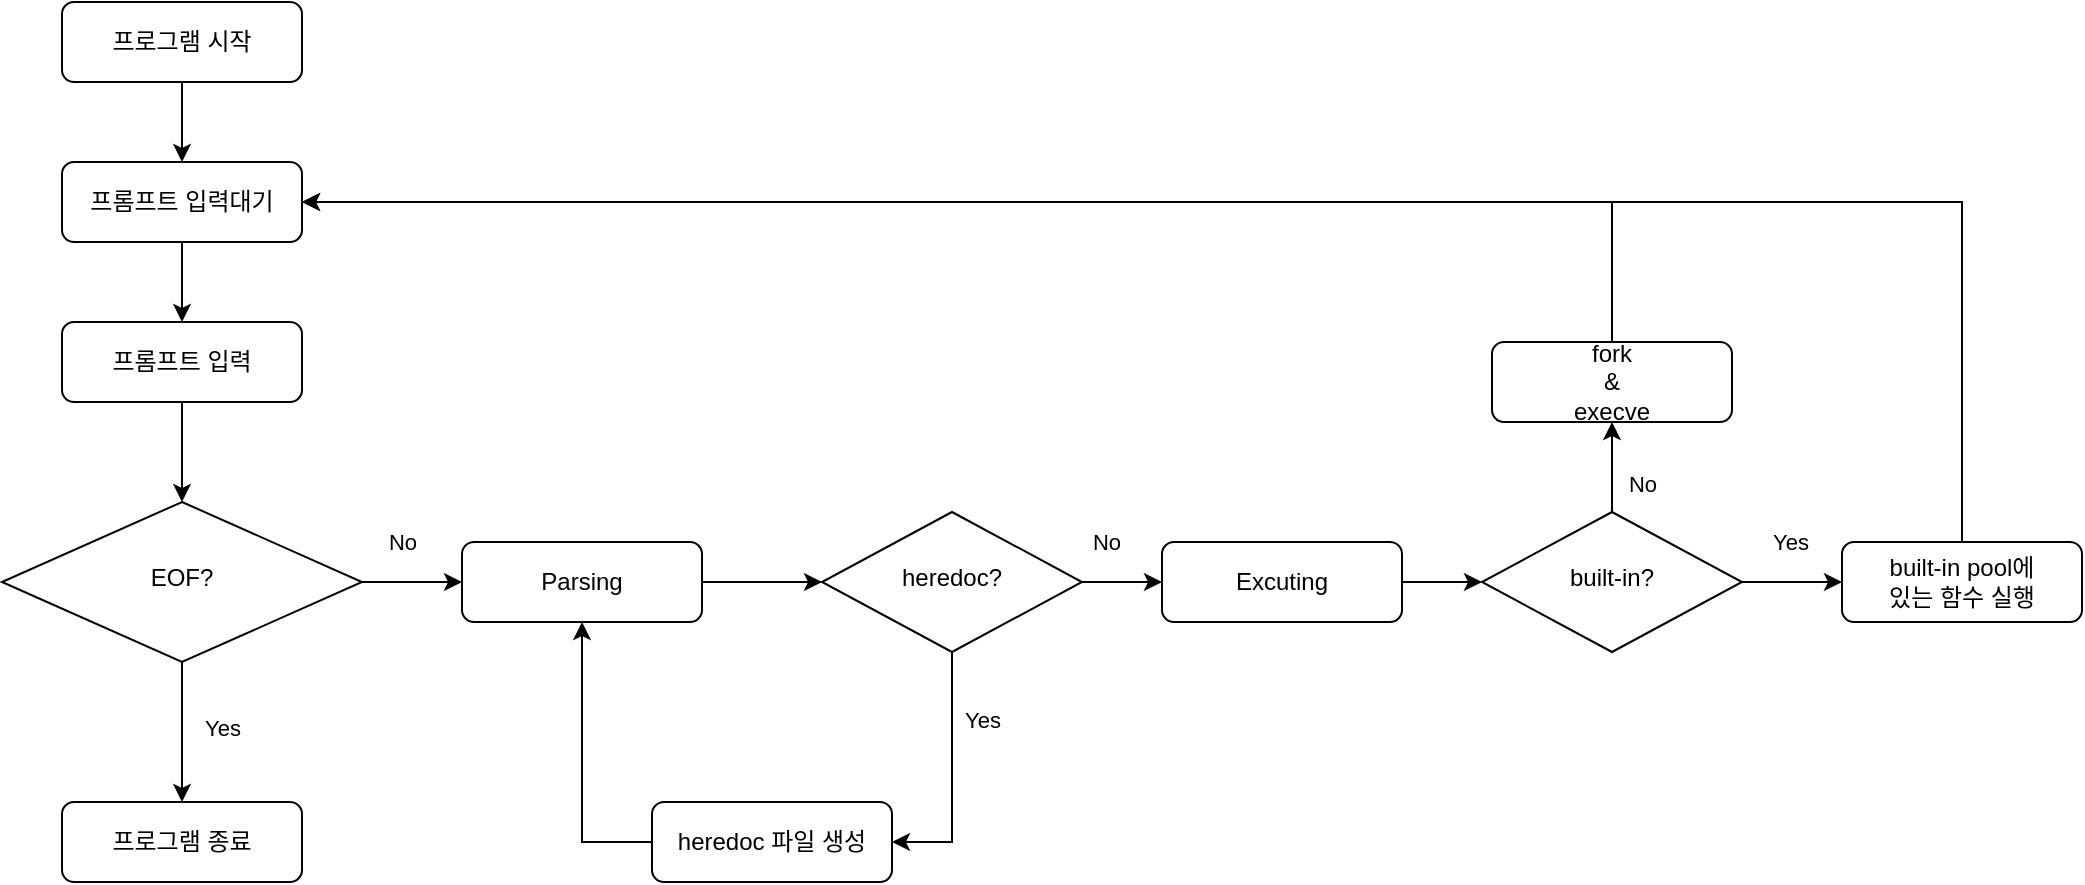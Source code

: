 <mxfile version="21.5.2" type="github">
  <diagram name="Page-1" id="wFu2enpn_MLQuZ8vrpeb">
    <mxGraphModel dx="1235" dy="679" grid="1" gridSize="10" guides="1" tooltips="1" connect="1" arrows="1" fold="1" page="1" pageScale="1" pageWidth="850" pageHeight="1100" math="0" shadow="0">
      <root>
        <mxCell id="0" />
        <mxCell id="1" parent="0" />
        <mxCell id="R5SJ9cOSsibG-rRntTWK-1" style="edgeStyle=orthogonalEdgeStyle;rounded=0;orthogonalLoop=1;jettySize=auto;html=1;exitX=0.5;exitY=1;exitDx=0;exitDy=0;entryX=0.5;entryY=0;entryDx=0;entryDy=0;" parent="1" source="R5SJ9cOSsibG-rRntTWK-2" target="R5SJ9cOSsibG-rRntTWK-4" edge="1">
          <mxGeometry relative="1" as="geometry" />
        </mxCell>
        <mxCell id="R5SJ9cOSsibG-rRntTWK-2" value="프로그램 시작" style="rounded=1;whiteSpace=wrap;html=1;fontSize=12;glass=0;strokeWidth=1;shadow=0;" parent="1" vertex="1">
          <mxGeometry x="130" y="100" width="120" height="40" as="geometry" />
        </mxCell>
        <mxCell id="R5SJ9cOSsibG-rRntTWK-3" style="edgeStyle=orthogonalEdgeStyle;rounded=0;orthogonalLoop=1;jettySize=auto;html=1;entryX=0.5;entryY=0;entryDx=0;entryDy=0;" parent="1" source="R5SJ9cOSsibG-rRntTWK-4" target="R5SJ9cOSsibG-rRntTWK-13" edge="1">
          <mxGeometry relative="1" as="geometry" />
        </mxCell>
        <mxCell id="R5SJ9cOSsibG-rRntTWK-4" value="프롬프트 입력대기" style="rounded=1;whiteSpace=wrap;html=1;fontSize=12;glass=0;strokeWidth=1;shadow=0;" parent="1" vertex="1">
          <mxGeometry x="130" y="180" width="120" height="40" as="geometry" />
        </mxCell>
        <mxCell id="R5SJ9cOSsibG-rRntTWK-5" style="edgeStyle=orthogonalEdgeStyle;rounded=0;orthogonalLoop=1;jettySize=auto;html=1;exitX=0.5;exitY=1;exitDx=0;exitDy=0;" parent="1" source="R5SJ9cOSsibG-rRntTWK-9" target="R5SJ9cOSsibG-rRntTWK-10" edge="1">
          <mxGeometry relative="1" as="geometry" />
        </mxCell>
        <mxCell id="R5SJ9cOSsibG-rRntTWK-6" value="Yes" style="edgeLabel;html=1;align=center;verticalAlign=middle;resizable=0;points=[];" parent="R5SJ9cOSsibG-rRntTWK-5" vertex="1" connectable="0">
          <mxGeometry x="-0.28" y="1" relative="1" as="geometry">
            <mxPoint x="19" y="8" as="offset" />
          </mxGeometry>
        </mxCell>
        <mxCell id="R5SJ9cOSsibG-rRntTWK-7" style="edgeStyle=orthogonalEdgeStyle;rounded=0;orthogonalLoop=1;jettySize=auto;html=1;entryX=0;entryY=0.5;entryDx=0;entryDy=0;" parent="1" source="R5SJ9cOSsibG-rRntTWK-9" target="R5SJ9cOSsibG-rRntTWK-11" edge="1">
          <mxGeometry relative="1" as="geometry" />
        </mxCell>
        <mxCell id="R5SJ9cOSsibG-rRntTWK-8" value="No" style="edgeLabel;html=1;align=center;verticalAlign=middle;resizable=0;points=[];" parent="R5SJ9cOSsibG-rRntTWK-7" vertex="1" connectable="0">
          <mxGeometry x="-0.21" y="-4" relative="1" as="geometry">
            <mxPoint y="-24" as="offset" />
          </mxGeometry>
        </mxCell>
        <mxCell id="R5SJ9cOSsibG-rRntTWK-9" value="EOF?" style="rhombus;whiteSpace=wrap;html=1;shadow=0;fontFamily=Helvetica;fontSize=12;align=center;strokeWidth=1;spacing=6;spacingTop=-4;" parent="1" vertex="1">
          <mxGeometry x="100" y="350" width="180" height="80" as="geometry" />
        </mxCell>
        <mxCell id="R5SJ9cOSsibG-rRntTWK-10" value="프로그램 종료" style="rounded=1;whiteSpace=wrap;html=1;fontSize=12;glass=0;strokeWidth=1;shadow=0;" parent="1" vertex="1">
          <mxGeometry x="130" y="500" width="120" height="40" as="geometry" />
        </mxCell>
        <mxCell id="OQM9jLcX4HTg5TTtoATR-2" style="edgeStyle=orthogonalEdgeStyle;rounded=0;orthogonalLoop=1;jettySize=auto;html=1;entryX=0;entryY=0.5;entryDx=0;entryDy=0;" edge="1" parent="1" source="R5SJ9cOSsibG-rRntTWK-11" target="OQM9jLcX4HTg5TTtoATR-1">
          <mxGeometry relative="1" as="geometry" />
        </mxCell>
        <mxCell id="R5SJ9cOSsibG-rRntTWK-11" value="Parsing" style="rounded=1;whiteSpace=wrap;html=1;fontSize=12;glass=0;strokeWidth=1;shadow=0;" parent="1" vertex="1">
          <mxGeometry x="330" y="370" width="120" height="40" as="geometry" />
        </mxCell>
        <mxCell id="R5SJ9cOSsibG-rRntTWK-12" style="edgeStyle=orthogonalEdgeStyle;rounded=0;orthogonalLoop=1;jettySize=auto;html=1;exitX=0.5;exitY=1;exitDx=0;exitDy=0;entryX=0.5;entryY=0;entryDx=0;entryDy=0;" parent="1" source="R5SJ9cOSsibG-rRntTWK-13" target="R5SJ9cOSsibG-rRntTWK-9" edge="1">
          <mxGeometry relative="1" as="geometry" />
        </mxCell>
        <mxCell id="R5SJ9cOSsibG-rRntTWK-13" value="프롬프트 입력" style="rounded=1;whiteSpace=wrap;html=1;fontSize=12;glass=0;strokeWidth=1;shadow=0;" parent="1" vertex="1">
          <mxGeometry x="130" y="260" width="120" height="40" as="geometry" />
        </mxCell>
        <mxCell id="OQM9jLcX4HTg5TTtoATR-4" style="edgeStyle=orthogonalEdgeStyle;rounded=0;orthogonalLoop=1;jettySize=auto;html=1;entryX=1;entryY=0.5;entryDx=0;entryDy=0;" edge="1" parent="1" source="OQM9jLcX4HTg5TTtoATR-1" target="OQM9jLcX4HTg5TTtoATR-3">
          <mxGeometry relative="1" as="geometry" />
        </mxCell>
        <mxCell id="OQM9jLcX4HTg5TTtoATR-23" value="Yes" style="edgeLabel;html=1;align=center;verticalAlign=middle;resizable=0;points=[];" vertex="1" connectable="0" parent="OQM9jLcX4HTg5TTtoATR-4">
          <mxGeometry x="-0.465" y="-2" relative="1" as="geometry">
            <mxPoint x="17" as="offset" />
          </mxGeometry>
        </mxCell>
        <mxCell id="OQM9jLcX4HTg5TTtoATR-7" style="edgeStyle=orthogonalEdgeStyle;rounded=0;orthogonalLoop=1;jettySize=auto;html=1;entryX=0;entryY=0.5;entryDx=0;entryDy=0;" edge="1" parent="1" source="OQM9jLcX4HTg5TTtoATR-1" target="OQM9jLcX4HTg5TTtoATR-6">
          <mxGeometry relative="1" as="geometry" />
        </mxCell>
        <mxCell id="OQM9jLcX4HTg5TTtoATR-22" value="No" style="edgeLabel;html=1;align=center;verticalAlign=middle;resizable=0;points=[];" vertex="1" connectable="0" parent="OQM9jLcX4HTg5TTtoATR-7">
          <mxGeometry x="-0.428" y="3" relative="1" as="geometry">
            <mxPoint y="-17" as="offset" />
          </mxGeometry>
        </mxCell>
        <mxCell id="OQM9jLcX4HTg5TTtoATR-1" value="heredoc?" style="rhombus;whiteSpace=wrap;html=1;shadow=0;fontFamily=Helvetica;fontSize=12;align=center;strokeWidth=1;spacing=6;spacingTop=-4;" vertex="1" parent="1">
          <mxGeometry x="510" y="355" width="130" height="70" as="geometry" />
        </mxCell>
        <mxCell id="OQM9jLcX4HTg5TTtoATR-5" style="edgeStyle=orthogonalEdgeStyle;rounded=0;orthogonalLoop=1;jettySize=auto;html=1;entryX=0.5;entryY=1;entryDx=0;entryDy=0;" edge="1" parent="1" source="OQM9jLcX4HTg5TTtoATR-3" target="R5SJ9cOSsibG-rRntTWK-11">
          <mxGeometry relative="1" as="geometry">
            <Array as="points">
              <mxPoint x="390" y="520" />
            </Array>
          </mxGeometry>
        </mxCell>
        <mxCell id="OQM9jLcX4HTg5TTtoATR-3" value="heredoc 파일 생성" style="rounded=1;whiteSpace=wrap;html=1;fontSize=12;glass=0;strokeWidth=1;shadow=0;" vertex="1" parent="1">
          <mxGeometry x="425" y="500" width="120" height="40" as="geometry" />
        </mxCell>
        <mxCell id="OQM9jLcX4HTg5TTtoATR-12" style="edgeStyle=orthogonalEdgeStyle;rounded=0;orthogonalLoop=1;jettySize=auto;html=1;entryX=0;entryY=0.5;entryDx=0;entryDy=0;" edge="1" parent="1" source="OQM9jLcX4HTg5TTtoATR-6" target="OQM9jLcX4HTg5TTtoATR-11">
          <mxGeometry relative="1" as="geometry" />
        </mxCell>
        <mxCell id="OQM9jLcX4HTg5TTtoATR-6" value="Excuting" style="rounded=1;whiteSpace=wrap;html=1;fontSize=12;glass=0;strokeWidth=1;shadow=0;" vertex="1" parent="1">
          <mxGeometry x="680" y="370" width="120" height="40" as="geometry" />
        </mxCell>
        <mxCell id="OQM9jLcX4HTg5TTtoATR-19" style="edgeStyle=orthogonalEdgeStyle;rounded=0;orthogonalLoop=1;jettySize=auto;html=1;entryX=1;entryY=0.5;entryDx=0;entryDy=0;" edge="1" parent="1" source="OQM9jLcX4HTg5TTtoATR-8" target="R5SJ9cOSsibG-rRntTWK-4">
          <mxGeometry relative="1" as="geometry">
            <Array as="points">
              <mxPoint x="1080" y="200" />
            </Array>
          </mxGeometry>
        </mxCell>
        <mxCell id="OQM9jLcX4HTg5TTtoATR-8" value="built-in pool에 &lt;br&gt;있는 함수 실행" style="rounded=1;whiteSpace=wrap;html=1;fontSize=12;glass=0;strokeWidth=1;shadow=0;" vertex="1" parent="1">
          <mxGeometry x="1020" y="370" width="120" height="40" as="geometry" />
        </mxCell>
        <mxCell id="OQM9jLcX4HTg5TTtoATR-14" style="edgeStyle=orthogonalEdgeStyle;rounded=0;orthogonalLoop=1;jettySize=auto;html=1;entryX=0;entryY=0.5;entryDx=0;entryDy=0;" edge="1" parent="1" source="OQM9jLcX4HTg5TTtoATR-11" target="OQM9jLcX4HTg5TTtoATR-8">
          <mxGeometry relative="1" as="geometry" />
        </mxCell>
        <mxCell id="OQM9jLcX4HTg5TTtoATR-24" value="Yes" style="edgeLabel;html=1;align=center;verticalAlign=middle;resizable=0;points=[];" vertex="1" connectable="0" parent="OQM9jLcX4HTg5TTtoATR-14">
          <mxGeometry x="-0.02" y="-2" relative="1" as="geometry">
            <mxPoint x="-1" y="-22" as="offset" />
          </mxGeometry>
        </mxCell>
        <mxCell id="OQM9jLcX4HTg5TTtoATR-21" style="edgeStyle=orthogonalEdgeStyle;rounded=0;orthogonalLoop=1;jettySize=auto;html=1;entryX=0.5;entryY=1;entryDx=0;entryDy=0;" edge="1" parent="1" source="OQM9jLcX4HTg5TTtoATR-11" target="OQM9jLcX4HTg5TTtoATR-17">
          <mxGeometry relative="1" as="geometry" />
        </mxCell>
        <mxCell id="OQM9jLcX4HTg5TTtoATR-25" value="No" style="edgeLabel;html=1;align=center;verticalAlign=middle;resizable=0;points=[];" vertex="1" connectable="0" parent="OQM9jLcX4HTg5TTtoATR-21">
          <mxGeometry x="-0.367" relative="1" as="geometry">
            <mxPoint x="15" as="offset" />
          </mxGeometry>
        </mxCell>
        <mxCell id="OQM9jLcX4HTg5TTtoATR-11" value="built-in?" style="rhombus;whiteSpace=wrap;html=1;shadow=0;fontFamily=Helvetica;fontSize=12;align=center;strokeWidth=1;spacing=6;spacingTop=-4;" vertex="1" parent="1">
          <mxGeometry x="840" y="355" width="130" height="70" as="geometry" />
        </mxCell>
        <mxCell id="OQM9jLcX4HTg5TTtoATR-20" style="edgeStyle=orthogonalEdgeStyle;rounded=0;orthogonalLoop=1;jettySize=auto;html=1;entryX=1;entryY=0.5;entryDx=0;entryDy=0;" edge="1" parent="1" source="OQM9jLcX4HTg5TTtoATR-17" target="R5SJ9cOSsibG-rRntTWK-4">
          <mxGeometry relative="1" as="geometry">
            <Array as="points">
              <mxPoint x="905" y="200" />
            </Array>
          </mxGeometry>
        </mxCell>
        <mxCell id="OQM9jLcX4HTg5TTtoATR-17" value="fork&lt;br&gt;&amp;amp;&lt;br&gt;execve" style="rounded=1;whiteSpace=wrap;html=1;fontSize=12;glass=0;strokeWidth=1;shadow=0;" vertex="1" parent="1">
          <mxGeometry x="845" y="270" width="120" height="40" as="geometry" />
        </mxCell>
      </root>
    </mxGraphModel>
  </diagram>
</mxfile>

